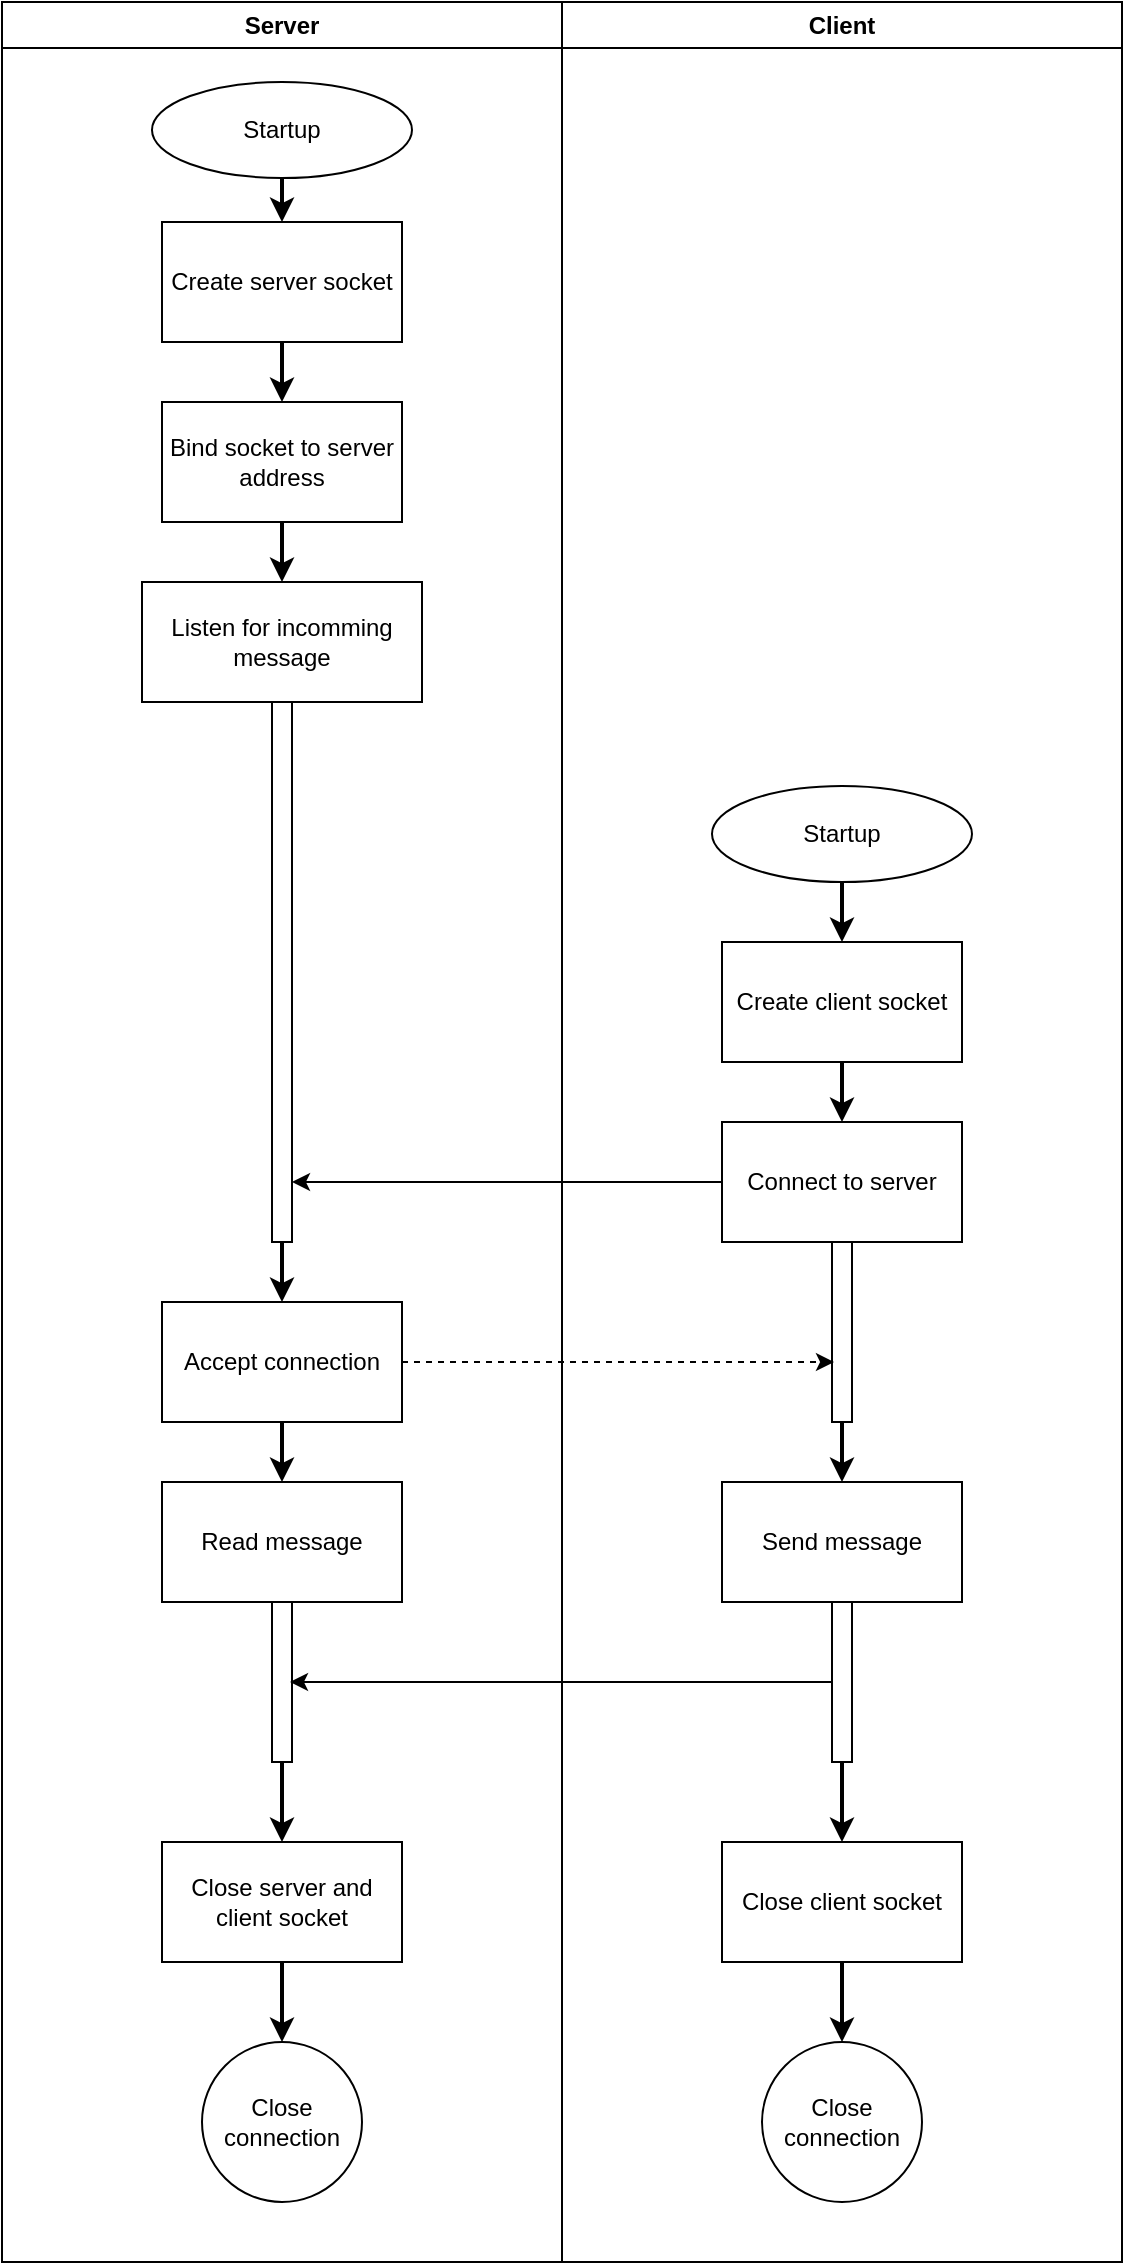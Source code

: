 <mxfile version="12.3.3" type="device" pages="1"><diagram name="Page-1" id="e7e014a7-5840-1c2e-5031-d8a46d1fe8dd"><mxGraphModel dx="1422" dy="808" grid="1" gridSize="10" guides="1" tooltips="1" connect="1" arrows="1" fold="1" page="1" pageScale="1" pageWidth="1169" pageHeight="826" background="#ffffff" math="0" shadow="0"><root><mxCell id="0"/><mxCell id="1" parent="0"/><mxCell id="2" value="Server" style="swimlane;whiteSpace=wrap" parent="1" vertex="1"><mxGeometry x="290" y="20" width="280" height="1130" as="geometry"/></mxCell><mxCell id="7O_fzmiHfp8dJT7xlDnk-60" style="edgeStyle=orthogonalEdgeStyle;rounded=0;orthogonalLoop=1;jettySize=auto;html=1;entryX=0.5;entryY=0;entryDx=0;entryDy=0;strokeWidth=2;" parent="2" source="7O_fzmiHfp8dJT7xlDnk-43" target="7O_fzmiHfp8dJT7xlDnk-46" edge="1"><mxGeometry relative="1" as="geometry"/></mxCell><mxCell id="7O_fzmiHfp8dJT7xlDnk-43" value="Create server socket" style="rounded=0;whiteSpace=wrap;html=1;" parent="2" vertex="1"><mxGeometry x="80" y="110" width="120" height="60" as="geometry"/></mxCell><mxCell id="7O_fzmiHfp8dJT7xlDnk-61" style="edgeStyle=orthogonalEdgeStyle;rounded=0;orthogonalLoop=1;jettySize=auto;html=1;exitX=0.5;exitY=1;exitDx=0;exitDy=0;entryX=0.5;entryY=0;entryDx=0;entryDy=0;strokeWidth=2;" parent="2" source="7O_fzmiHfp8dJT7xlDnk-46" target="7O_fzmiHfp8dJT7xlDnk-47" edge="1"><mxGeometry relative="1" as="geometry"/></mxCell><mxCell id="7O_fzmiHfp8dJT7xlDnk-46" value="Bind socket to server address" style="rounded=0;whiteSpace=wrap;html=1;" parent="2" vertex="1"><mxGeometry x="80" y="200" width="120" height="60" as="geometry"/></mxCell><mxCell id="7O_fzmiHfp8dJT7xlDnk-47" value="&lt;div align=&quot;center&quot;&gt;Listen for incomming message&lt;/div&gt;" style="rounded=0;whiteSpace=wrap;html=1;align=center;verticalAlign=middle;" parent="2" vertex="1"><mxGeometry x="70" y="290" width="140" height="60" as="geometry"/></mxCell><mxCell id="7O_fzmiHfp8dJT7xlDnk-59" style="edgeStyle=orthogonalEdgeStyle;rounded=0;orthogonalLoop=1;jettySize=auto;html=1;entryX=0.5;entryY=0;entryDx=0;entryDy=0;strokeWidth=2;" parent="2" source="7O_fzmiHfp8dJT7xlDnk-48" target="7O_fzmiHfp8dJT7xlDnk-43" edge="1"><mxGeometry relative="1" as="geometry"/></mxCell><mxCell id="7O_fzmiHfp8dJT7xlDnk-48" value="&lt;div&gt;Startup&lt;/div&gt;" style="ellipse;whiteSpace=wrap;html=1;" parent="2" vertex="1"><mxGeometry x="75" y="40" width="130" height="48" as="geometry"/></mxCell><mxCell id="eWj_vpkUgqFEn8KioOOb-4" style="edgeStyle=orthogonalEdgeStyle;rounded=0;orthogonalLoop=1;jettySize=auto;html=1;entryX=0.5;entryY=0;entryDx=0;entryDy=0;strokeWidth=2;" edge="1" parent="2" source="7O_fzmiHfp8dJT7xlDnk-54" target="7O_fzmiHfp8dJT7xlDnk-56"><mxGeometry relative="1" as="geometry"/></mxCell><mxCell id="7O_fzmiHfp8dJT7xlDnk-54" value="" style="html=1;points=[];perimeter=orthogonalPerimeter;" parent="2" vertex="1"><mxGeometry x="135" y="350" width="10" height="270" as="geometry"/></mxCell><mxCell id="7O_fzmiHfp8dJT7xlDnk-72" style="edgeStyle=orthogonalEdgeStyle;rounded=0;orthogonalLoop=1;jettySize=auto;html=1;entryX=0.5;entryY=0;entryDx=0;entryDy=0;strokeWidth=2;" parent="2" source="7O_fzmiHfp8dJT7xlDnk-56" target="7O_fzmiHfp8dJT7xlDnk-66" edge="1"><mxGeometry relative="1" as="geometry"/></mxCell><mxCell id="7O_fzmiHfp8dJT7xlDnk-56" value="Accept connection" style="rounded=0;whiteSpace=wrap;html=1;" parent="2" vertex="1"><mxGeometry x="80" y="650" width="120" height="60" as="geometry"/></mxCell><mxCell id="7O_fzmiHfp8dJT7xlDnk-66" value="Read message" style="rounded=0;whiteSpace=wrap;html=1;" parent="2" vertex="1"><mxGeometry x="80" y="740" width="120" height="60" as="geometry"/></mxCell><mxCell id="7O_fzmiHfp8dJT7xlDnk-78" style="edgeStyle=orthogonalEdgeStyle;rounded=0;orthogonalLoop=1;jettySize=auto;html=1;entryX=0.5;entryY=0;entryDx=0;entryDy=0;strokeWidth=2;" parent="2" source="7O_fzmiHfp8dJT7xlDnk-68" target="7O_fzmiHfp8dJT7xlDnk-77" edge="1"><mxGeometry relative="1" as="geometry"/></mxCell><mxCell id="7O_fzmiHfp8dJT7xlDnk-68" value="" style="html=1;points=[];perimeter=orthogonalPerimeter;" parent="2" vertex="1"><mxGeometry x="135" y="800" width="10" height="80" as="geometry"/></mxCell><mxCell id="7O_fzmiHfp8dJT7xlDnk-70" value="Close connection" style="ellipse;whiteSpace=wrap;html=1;aspect=fixed;" parent="2" vertex="1"><mxGeometry x="100" y="1020" width="80" height="80" as="geometry"/></mxCell><mxCell id="7O_fzmiHfp8dJT7xlDnk-79" style="edgeStyle=orthogonalEdgeStyle;rounded=0;orthogonalLoop=1;jettySize=auto;html=1;entryX=0.5;entryY=0;entryDx=0;entryDy=0;strokeWidth=2;" parent="2" source="7O_fzmiHfp8dJT7xlDnk-77" target="7O_fzmiHfp8dJT7xlDnk-70" edge="1"><mxGeometry relative="1" as="geometry"/></mxCell><mxCell id="7O_fzmiHfp8dJT7xlDnk-77" value="Close server and client socket" style="rounded=0;whiteSpace=wrap;html=1;" parent="2" vertex="1"><mxGeometry x="80" y="920" width="120" height="60" as="geometry"/></mxCell><mxCell id="4" value="Client" style="swimlane;whiteSpace=wrap" parent="1" vertex="1"><mxGeometry x="570" y="20" width="280" height="1130" as="geometry"/></mxCell><mxCell id="7O_fzmiHfp8dJT7xlDnk-62" style="edgeStyle=orthogonalEdgeStyle;rounded=0;orthogonalLoop=1;jettySize=auto;html=1;exitX=0.5;exitY=1;exitDx=0;exitDy=0;entryX=0.5;entryY=0;entryDx=0;entryDy=0;strokeWidth=2;" parent="4" source="7O_fzmiHfp8dJT7xlDnk-49" target="7O_fzmiHfp8dJT7xlDnk-50" edge="1"><mxGeometry relative="1" as="geometry"/></mxCell><mxCell id="7O_fzmiHfp8dJT7xlDnk-49" value="&lt;div&gt;Startup&lt;/div&gt;" style="ellipse;whiteSpace=wrap;html=1;" parent="4" vertex="1"><mxGeometry x="75" y="392" width="130" height="48" as="geometry"/></mxCell><mxCell id="7O_fzmiHfp8dJT7xlDnk-63" style="edgeStyle=orthogonalEdgeStyle;rounded=0;orthogonalLoop=1;jettySize=auto;html=1;exitX=0.5;exitY=1;exitDx=0;exitDy=0;entryX=0.5;entryY=0;entryDx=0;entryDy=0;strokeWidth=2;" parent="4" source="7O_fzmiHfp8dJT7xlDnk-50" target="7O_fzmiHfp8dJT7xlDnk-51" edge="1"><mxGeometry relative="1" as="geometry"/></mxCell><mxCell id="7O_fzmiHfp8dJT7xlDnk-50" value="Create client socket" style="rounded=0;whiteSpace=wrap;html=1;" parent="4" vertex="1"><mxGeometry x="80" y="470" width="120" height="60" as="geometry"/></mxCell><mxCell id="7O_fzmiHfp8dJT7xlDnk-51" value="&lt;div&gt;Connect to server&lt;/div&gt;" style="rounded=0;whiteSpace=wrap;html=1;" parent="4" vertex="1"><mxGeometry x="80" y="560" width="120" height="60" as="geometry"/></mxCell><mxCell id="7O_fzmiHfp8dJT7xlDnk-73" style="edgeStyle=orthogonalEdgeStyle;rounded=0;orthogonalLoop=1;jettySize=auto;html=1;entryX=0.5;entryY=0;entryDx=0;entryDy=0;strokeWidth=2;" parent="4" source="7O_fzmiHfp8dJT7xlDnk-57" target="7O_fzmiHfp8dJT7xlDnk-64" edge="1"><mxGeometry relative="1" as="geometry"/></mxCell><mxCell id="7O_fzmiHfp8dJT7xlDnk-57" value="" style="html=1;points=[];perimeter=orthogonalPerimeter;" parent="4" vertex="1"><mxGeometry x="135" y="620" width="10" height="90" as="geometry"/></mxCell><mxCell id="7O_fzmiHfp8dJT7xlDnk-64" value="Send message" style="rounded=0;whiteSpace=wrap;html=1;" parent="4" vertex="1"><mxGeometry x="80" y="740" width="120" height="60" as="geometry"/></mxCell><mxCell id="7O_fzmiHfp8dJT7xlDnk-81" style="edgeStyle=orthogonalEdgeStyle;rounded=0;orthogonalLoop=1;jettySize=auto;html=1;entryX=0.5;entryY=0;entryDx=0;entryDy=0;strokeWidth=2;" parent="4" source="7O_fzmiHfp8dJT7xlDnk-67" target="7O_fzmiHfp8dJT7xlDnk-76" edge="1"><mxGeometry relative="1" as="geometry"/></mxCell><mxCell id="7O_fzmiHfp8dJT7xlDnk-67" value="" style="html=1;points=[];perimeter=orthogonalPerimeter;" parent="4" vertex="1"><mxGeometry x="135" y="800" width="10" height="80" as="geometry"/></mxCell><mxCell id="7O_fzmiHfp8dJT7xlDnk-71" value="Close connection" style="ellipse;whiteSpace=wrap;html=1;aspect=fixed;" parent="4" vertex="1"><mxGeometry x="100" y="1020" width="80" height="80" as="geometry"/></mxCell><mxCell id="7O_fzmiHfp8dJT7xlDnk-80" style="edgeStyle=orthogonalEdgeStyle;rounded=0;orthogonalLoop=1;jettySize=auto;html=1;entryX=0.5;entryY=0;entryDx=0;entryDy=0;strokeWidth=2;" parent="4" source="7O_fzmiHfp8dJT7xlDnk-76" target="7O_fzmiHfp8dJT7xlDnk-71" edge="1"><mxGeometry relative="1" as="geometry"/></mxCell><mxCell id="7O_fzmiHfp8dJT7xlDnk-76" value="Close client socket" style="rounded=0;whiteSpace=wrap;html=1;" parent="4" vertex="1"><mxGeometry x="80" y="920" width="120" height="60" as="geometry"/></mxCell><mxCell id="7O_fzmiHfp8dJT7xlDnk-55" style="edgeStyle=orthogonalEdgeStyle;rounded=0;orthogonalLoop=1;jettySize=auto;html=1;" parent="1" source="7O_fzmiHfp8dJT7xlDnk-51" target="7O_fzmiHfp8dJT7xlDnk-54" edge="1"><mxGeometry relative="1" as="geometry"><Array as="points"><mxPoint x="500" y="610"/><mxPoint x="500" y="610"/></Array></mxGeometry></mxCell><mxCell id="7O_fzmiHfp8dJT7xlDnk-58" style="edgeStyle=orthogonalEdgeStyle;rounded=0;orthogonalLoop=1;jettySize=auto;html=1;exitX=1;exitY=0.5;exitDx=0;exitDy=0;dashed=1;" parent="1" source="7O_fzmiHfp8dJT7xlDnk-56" edge="1"><mxGeometry relative="1" as="geometry"><mxPoint x="706" y="700" as="targetPoint"/><Array as="points"><mxPoint x="706" y="700"/></Array></mxGeometry></mxCell><mxCell id="7O_fzmiHfp8dJT7xlDnk-69" style="edgeStyle=orthogonalEdgeStyle;rounded=0;orthogonalLoop=1;jettySize=auto;html=1;entryX=0.9;entryY=0.5;entryDx=0;entryDy=0;entryPerimeter=0;strokeWidth=1;" parent="1" source="7O_fzmiHfp8dJT7xlDnk-67" target="7O_fzmiHfp8dJT7xlDnk-68" edge="1"><mxGeometry relative="1" as="geometry"/></mxCell></root></mxGraphModel></diagram></mxfile>